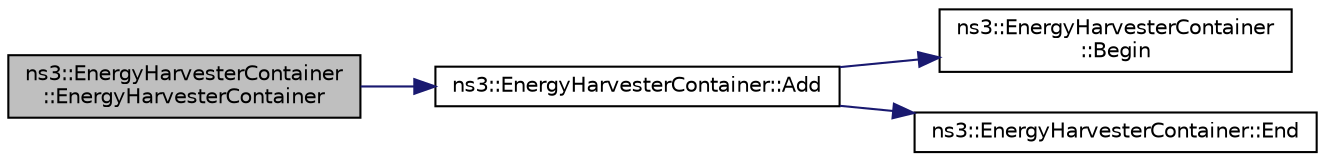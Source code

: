 digraph "ns3::EnergyHarvesterContainer::EnergyHarvesterContainer"
{
  edge [fontname="Helvetica",fontsize="10",labelfontname="Helvetica",labelfontsize="10"];
  node [fontname="Helvetica",fontsize="10",shape=record];
  rankdir="LR";
  Node1 [label="ns3::EnergyHarvesterContainer\l::EnergyHarvesterContainer",height=0.2,width=0.4,color="black", fillcolor="grey75", style="filled", fontcolor="black"];
  Node1 -> Node2 [color="midnightblue",fontsize="10",style="solid"];
  Node2 [label="ns3::EnergyHarvesterContainer::Add",height=0.2,width=0.4,color="black", fillcolor="white", style="filled",URL="$dd/dcb/classns3_1_1EnergyHarvesterContainer.html#ac8c608d93839d477d9ba0d55a74dbf15"];
  Node2 -> Node3 [color="midnightblue",fontsize="10",style="solid"];
  Node3 [label="ns3::EnergyHarvesterContainer\l::Begin",height=0.2,width=0.4,color="black", fillcolor="white", style="filled",URL="$dd/dcb/classns3_1_1EnergyHarvesterContainer.html#a4071b79723146cc48acfa48a432659e5",tooltip="Get an iterator which refers to the first EnergyHarvester pointer in the container. "];
  Node2 -> Node4 [color="midnightblue",fontsize="10",style="solid"];
  Node4 [label="ns3::EnergyHarvesterContainer::End",height=0.2,width=0.4,color="black", fillcolor="white", style="filled",URL="$dd/dcb/classns3_1_1EnergyHarvesterContainer.html#a3b2972b556168047b73bda3e70b2e7e6",tooltip="Get an iterator which refers to the last EnergyHarvester pointer in the container. "];
}
